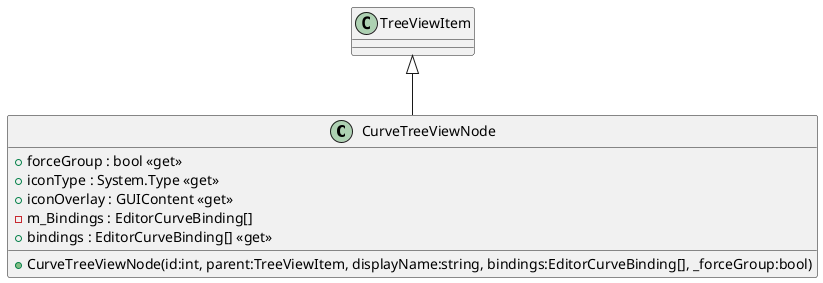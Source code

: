 @startuml
class CurveTreeViewNode {
    + forceGroup : bool <<get>>
    + iconType : System.Type <<get>>
    + iconOverlay : GUIContent <<get>>
    - m_Bindings : EditorCurveBinding[]
    + bindings : EditorCurveBinding[] <<get>>
    + CurveTreeViewNode(id:int, parent:TreeViewItem, displayName:string, bindings:EditorCurveBinding[], _forceGroup:bool)
}
TreeViewItem <|-- CurveTreeViewNode
@enduml
